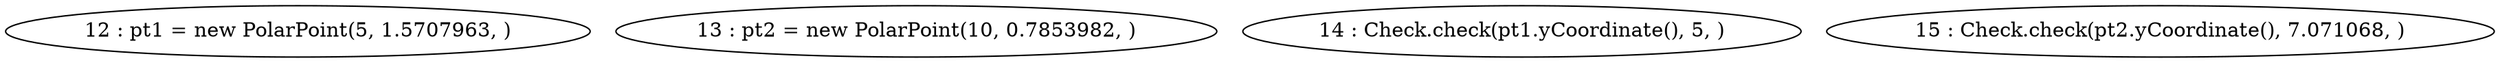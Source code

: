 digraph G {
"12 : pt1 = new PolarPoint(5, 1.5707963, )"
"13 : pt2 = new PolarPoint(10, 0.7853982, )"
"14 : Check.check(pt1.yCoordinate(), 5, )"
"15 : Check.check(pt2.yCoordinate(), 7.071068, )"
}